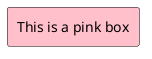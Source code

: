 @startuml
skinparam rectangle {
  BackgroundColor Pink
  BorderColor Black
}
 
rectangle "This is a pink box" as PinkBox
 
@enduml
